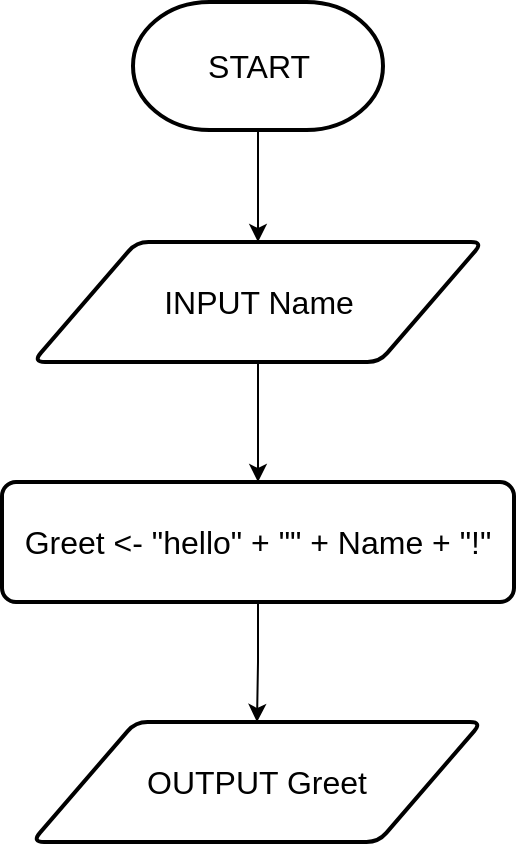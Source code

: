 <mxfile version="13.9.6" type="device"><diagram id="al_GIwDXCBi01XJKTwZ2" name="Page-1"><mxGraphModel dx="868" dy="436" grid="1" gridSize="10" guides="1" tooltips="1" connect="1" arrows="1" fold="1" page="1" pageScale="1" pageWidth="827" pageHeight="1169" math="0" shadow="0"><root><mxCell id="0"/><mxCell id="1" parent="0"/><mxCell id="ItNjuEPhxAAZ_Kc9E3bE-3" style="edgeStyle=orthogonalEdgeStyle;rounded=0;orthogonalLoop=1;jettySize=auto;html=1;entryX=0.5;entryY=0;entryDx=0;entryDy=0;fontSize=16;" edge="1" parent="1" source="ItNjuEPhxAAZ_Kc9E3bE-1" target="ItNjuEPhxAAZ_Kc9E3bE-2"><mxGeometry relative="1" as="geometry"/></mxCell><mxCell id="ItNjuEPhxAAZ_Kc9E3bE-1" value="START" style="strokeWidth=2;html=1;shape=mxgraph.flowchart.terminator;whiteSpace=wrap;fontSize=16;" vertex="1" parent="1"><mxGeometry x="351.5" y="40" width="125" height="64" as="geometry"/></mxCell><mxCell id="ItNjuEPhxAAZ_Kc9E3bE-5" style="edgeStyle=orthogonalEdgeStyle;rounded=0;orthogonalLoop=1;jettySize=auto;html=1;fontSize=16;" edge="1" parent="1" source="ItNjuEPhxAAZ_Kc9E3bE-2" target="ItNjuEPhxAAZ_Kc9E3bE-4"><mxGeometry relative="1" as="geometry"/></mxCell><mxCell id="ItNjuEPhxAAZ_Kc9E3bE-2" value="INPUT Name" style="shape=parallelogram;html=1;strokeWidth=2;perimeter=parallelogramPerimeter;whiteSpace=wrap;rounded=1;arcSize=12;size=0.23;fontSize=16;spacing=2;" vertex="1" parent="1"><mxGeometry x="301.5" y="160" width="225" height="60" as="geometry"/></mxCell><mxCell id="ItNjuEPhxAAZ_Kc9E3bE-7" style="edgeStyle=orthogonalEdgeStyle;rounded=0;orthogonalLoop=1;jettySize=auto;html=1;entryX=0.5;entryY=0;entryDx=0;entryDy=0;fontSize=16;" edge="1" parent="1" source="ItNjuEPhxAAZ_Kc9E3bE-4" target="ItNjuEPhxAAZ_Kc9E3bE-6"><mxGeometry relative="1" as="geometry"/></mxCell><mxCell id="ItNjuEPhxAAZ_Kc9E3bE-4" value="Greet &amp;lt;- &quot;hello&quot; + &quot;&quot; + Name + &quot;!&quot;" style="rounded=1;whiteSpace=wrap;html=1;absoluteArcSize=1;arcSize=14;strokeWidth=2;fontSize=16;" vertex="1" parent="1"><mxGeometry x="286" y="280" width="256" height="60" as="geometry"/></mxCell><mxCell id="ItNjuEPhxAAZ_Kc9E3bE-6" value="OUTPUT Greet" style="shape=parallelogram;html=1;strokeWidth=2;perimeter=parallelogramPerimeter;whiteSpace=wrap;rounded=1;arcSize=12;size=0.23;fontSize=16;spacing=2;" vertex="1" parent="1"><mxGeometry x="301" y="400" width="225" height="60" as="geometry"/></mxCell></root></mxGraphModel></diagram></mxfile>